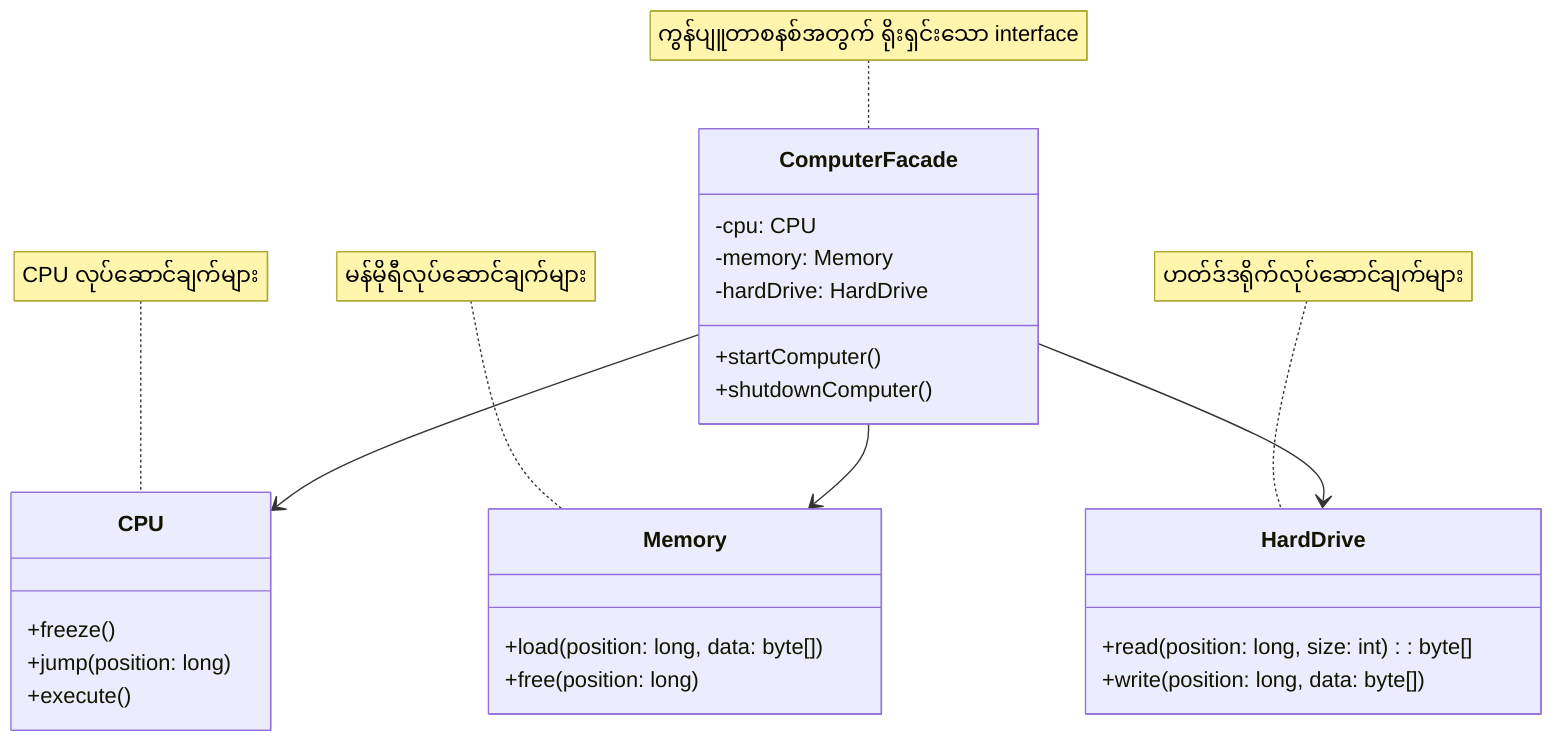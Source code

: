 classDiagram
    class ComputerFacade {
        -cpu: CPU
        -memory: Memory
        -hardDrive: HardDrive
        +startComputer()
        +shutdownComputer()
    }
    class CPU {
        +freeze()
        +jump(position: long)
        +execute()
    }
    class Memory {
        +load(position: long, data: byte[])
        +free(position: long)
    }
    class HardDrive {
        +read(position: long, size: int): byte[]
        +write(position: long, data: byte[])
    }

    ComputerFacade --> CPU
    ComputerFacade --> Memory
    ComputerFacade --> HardDrive

    note for ComputerFacade "ကွန်ပျူတာစနစ်အတွက် ရိုးရှင်းသော interface"
    note for CPU "CPU လုပ်ဆောင်ချက်များ"
    note for Memory "မန်မိုရီလုပ်ဆောင်ချက်များ"
    note for HardDrive "ဟတ်ဒ်ဒရိုက်လုပ်ဆောင်ချက်များ"